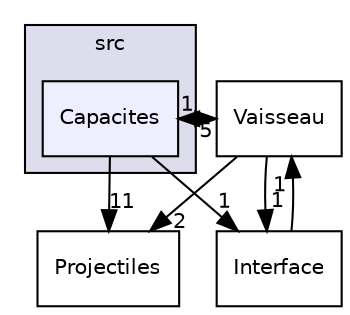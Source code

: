 digraph "src/Capacites" {
  compound=true
  node [ fontsize="10", fontname="Helvetica"];
  edge [ labelfontsize="10", labelfontname="Helvetica"];
  subgraph clusterdir_68267d1309a1af8e8297ef4c3efbcdba {
    graph [ bgcolor="#ddddee", pencolor="black", label="src" fontname="Helvetica", fontsize="10", URL="dir_68267d1309a1af8e8297ef4c3efbcdba.html"]
  dir_e174451783f118721a576b728d4f0e04 [shape=box, label="Capacites", style="filled", fillcolor="#eeeeff", pencolor="black", URL="dir_e174451783f118721a576b728d4f0e04.html"];
  }
  dir_8af96e67bfef43ea6cf541a302b9a579 [shape=box label="Vaisseau" URL="dir_8af96e67bfef43ea6cf541a302b9a579.html"];
  dir_fcac084c8285db543138d67b8fc65208 [shape=box label="Projectiles" URL="dir_fcac084c8285db543138d67b8fc65208.html"];
  dir_bba04cfeda2ebb06ea600493f2bb1319 [shape=box label="Interface" URL="dir_bba04cfeda2ebb06ea600493f2bb1319.html"];
  dir_8af96e67bfef43ea6cf541a302b9a579->dir_fcac084c8285db543138d67b8fc65208 [headlabel="2", labeldistance=1.5 headhref="dir_000006_000004.html"];
  dir_8af96e67bfef43ea6cf541a302b9a579->dir_e174451783f118721a576b728d4f0e04 [headlabel="5", labeldistance=1.5 headhref="dir_000006_000001.html"];
  dir_8af96e67bfef43ea6cf541a302b9a579->dir_bba04cfeda2ebb06ea600493f2bb1319 [headlabel="1", labeldistance=1.5 headhref="dir_000006_000002.html"];
  dir_e174451783f118721a576b728d4f0e04->dir_8af96e67bfef43ea6cf541a302b9a579 [headlabel="1", labeldistance=1.5 headhref="dir_000001_000006.html"];
  dir_e174451783f118721a576b728d4f0e04->dir_fcac084c8285db543138d67b8fc65208 [headlabel="11", labeldistance=1.5 headhref="dir_000001_000004.html"];
  dir_e174451783f118721a576b728d4f0e04->dir_bba04cfeda2ebb06ea600493f2bb1319 [headlabel="1", labeldistance=1.5 headhref="dir_000001_000002.html"];
  dir_bba04cfeda2ebb06ea600493f2bb1319->dir_8af96e67bfef43ea6cf541a302b9a579 [headlabel="1", labeldistance=1.5 headhref="dir_000002_000006.html"];
}
